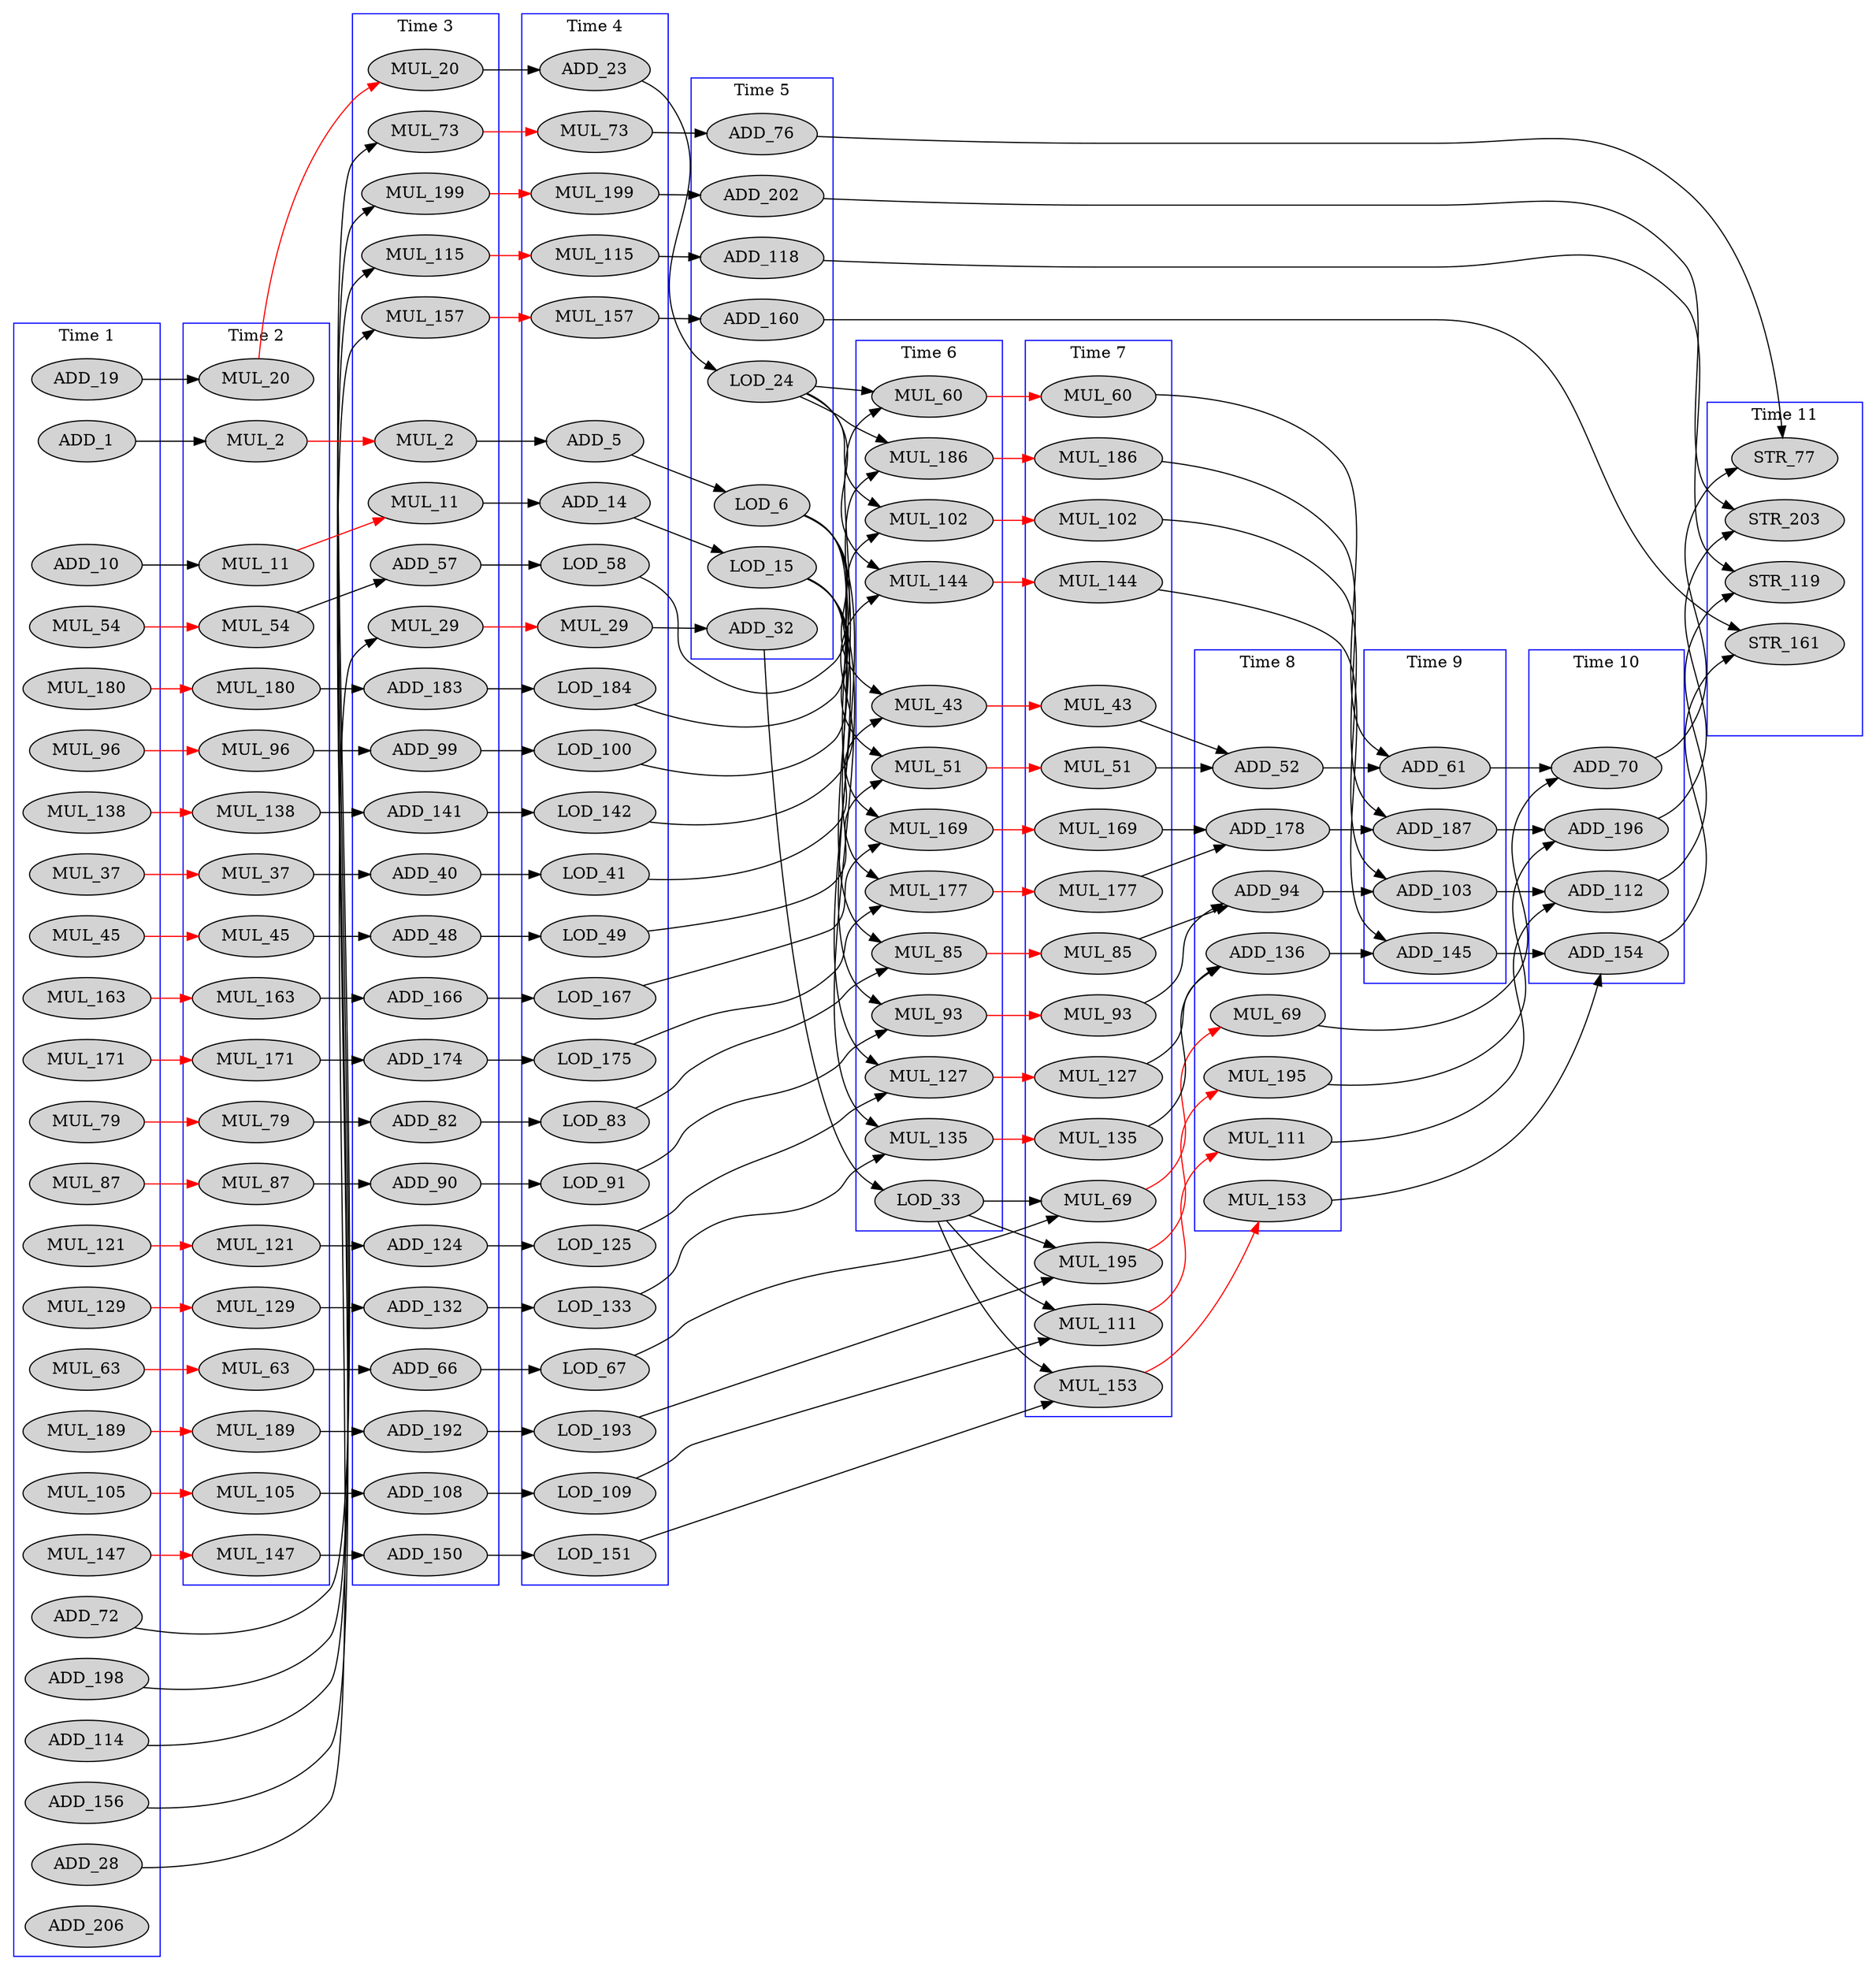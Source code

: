 digraph matmul_dfg__3 {
  rankdir = LR;
  newrank="true"
  subgraph cluster_1 {
    rank=same;
    node [style=filled];
    label = "Time 1";
    color = blue;
    pseudo_1 [style=invis];
    ADD_1
    ADD_10
    ADD_19
    ADD_28
    MUL_37_0 [label=MUL_37]
    MUL_45_0 [label=MUL_45]
    MUL_54_0 [label=MUL_54]
    MUL_63_0 [label=MUL_63]
    ADD_72
    MUL_79_0 [label=MUL_79]
    MUL_87_0 [label=MUL_87]
    MUL_96_0 [label=MUL_96]
    MUL_105_0 [label=MUL_105]
    ADD_114
    MUL_121_0 [label=MUL_121]
    MUL_129_0 [label=MUL_129]
    MUL_138_0 [label=MUL_138]
    MUL_147_0 [label=MUL_147]
    ADD_156
    MUL_163_0 [label=MUL_163]
    MUL_171_0 [label=MUL_171]
    MUL_180_0 [label=MUL_180]
    MUL_189_0 [label=MUL_189]
    ADD_198
    ADD_206
  }
  subgraph cluster_2 {
    rank=same;
    node [style=filled];
    label = "Time 2";
    color = blue;
    pseudo_2 [style=invis];
    MUL_2_0 [label=MUL_2]
    MUL_11_0 [label=MUL_11]
    MUL_20_0 [label=MUL_20]
    MUL_37_1 [label=MUL_37]
    MUL_45_1 [label=MUL_45]
    MUL_54_1 [label=MUL_54]
    MUL_63_1 [label=MUL_63]
    MUL_79_1 [label=MUL_79]
    MUL_87_1 [label=MUL_87]
    MUL_96_1 [label=MUL_96]
    MUL_105_1 [label=MUL_105]
    MUL_121_1 [label=MUL_121]
    MUL_129_1 [label=MUL_129]
    MUL_138_1 [label=MUL_138]
    MUL_147_1 [label=MUL_147]
    MUL_163_1 [label=MUL_163]
    MUL_171_1 [label=MUL_171]
    MUL_180_1 [label=MUL_180]
    MUL_189_1 [label=MUL_189]
  }
  subgraph cluster_3 {
    rank=same;
    node [style=filled];
    label = "Time 3";
    color = blue;
    pseudo_3 [style=invis];
    MUL_2_1 [label=MUL_2]
    MUL_11_1 [label=MUL_11]
    MUL_20_1 [label=MUL_20]
    MUL_29_0 [label=MUL_29]
    ADD_40
    ADD_48
    ADD_57
    ADD_66
    MUL_73_0 [label=MUL_73]
    ADD_82
    ADD_90
    ADD_99
    ADD_108
    MUL_115_0 [label=MUL_115]
    ADD_124
    ADD_132
    ADD_141
    ADD_150
    MUL_157_0 [label=MUL_157]
    ADD_166
    ADD_174
    ADD_183
    ADD_192
    MUL_199_0 [label=MUL_199]
  }
  subgraph cluster_4 {
    rank=same;
    node [style=filled];
    label = "Time 4";
    color = blue;
    pseudo_4 [style=invis];
    ADD_5
    ADD_14
    ADD_23
    MUL_29_1 [label=MUL_29]
    LOD_41
    LOD_49
    LOD_58
    LOD_67
    MUL_73_1 [label=MUL_73]
    LOD_83
    LOD_91
    LOD_100
    LOD_109
    MUL_115_1 [label=MUL_115]
    LOD_125
    LOD_133
    LOD_142
    LOD_151
    MUL_157_1 [label=MUL_157]
    LOD_167
    LOD_175
    LOD_184
    LOD_193
    MUL_199_1 [label=MUL_199]
  }
  subgraph cluster_5 {
    rank=same;
    node [style=filled];
    label = "Time 5";
    color = blue;
    pseudo_5 [style=invis];
    LOD_6
    LOD_15
    LOD_24
    ADD_32
    ADD_76
    ADD_118
    ADD_160
    ADD_202
  }
  subgraph cluster_6 {
    rank=same;
    node [style=filled];
    label = "Time 6";
    color = blue;
    pseudo_6 [style=invis];
    LOD_33
    MUL_43_0 [label=MUL_43]
    MUL_51_0 [label=MUL_51]
    MUL_60_0 [label=MUL_60]
    MUL_85_0 [label=MUL_85]
    MUL_93_0 [label=MUL_93]
    MUL_102_0 [label=MUL_102]
    MUL_127_0 [label=MUL_127]
    MUL_135_0 [label=MUL_135]
    MUL_144_0 [label=MUL_144]
    MUL_169_0 [label=MUL_169]
    MUL_177_0 [label=MUL_177]
    MUL_186_0 [label=MUL_186]
  }
  subgraph cluster_7 {
    rank=same;
    node [style=filled];
    label = "Time 7";
    color = blue;
    pseudo_7 [style=invis];
    MUL_43_1 [label=MUL_43]
    MUL_51_1 [label=MUL_51]
    MUL_60_1 [label=MUL_60]
    MUL_69_0 [label=MUL_69]
    MUL_85_1 [label=MUL_85]
    MUL_93_1 [label=MUL_93]
    MUL_102_1 [label=MUL_102]
    MUL_111_0 [label=MUL_111]
    MUL_127_1 [label=MUL_127]
    MUL_135_1 [label=MUL_135]
    MUL_144_1 [label=MUL_144]
    MUL_153_0 [label=MUL_153]
    MUL_169_1 [label=MUL_169]
    MUL_177_1 [label=MUL_177]
    MUL_186_1 [label=MUL_186]
    MUL_195_0 [label=MUL_195]
  }
  subgraph cluster_8 {
    rank=same;
    node [style=filled];
    label = "Time 8";
    color = blue;
    pseudo_8 [style=invis];
    ADD_52
    MUL_69_1 [label=MUL_69]
    ADD_94
    MUL_111_1 [label=MUL_111]
    ADD_136
    MUL_153_1 [label=MUL_153]
    ADD_178
    MUL_195_1 [label=MUL_195]
  }
  subgraph cluster_9 {
    rank=same;
    node [style=filled];
    label = "Time 9";
    color = blue;
    pseudo_9 [style=invis];
    ADD_61
    ADD_103
    ADD_145
    ADD_187
  }
  subgraph cluster_10 {
    rank=same;
    node [style=filled];
    label = "Time 10";
    color = blue;
    pseudo_10 [style=invis];
    ADD_70
    ADD_112
    ADD_154
    ADD_196
  }
  subgraph cluster_11 {
    rank=same;
    node [style=filled];
    label = "Time 11";
    color = blue;
    pseudo_11 [style=invis];
    STR_77
    STR_119
    STR_161
    STR_203
  }
    pseudo_1->pseudo_2 [style=invis];
    pseudo_2->pseudo_3 [style=invis];
    pseudo_3->pseudo_4 [style=invis];
    pseudo_4->pseudo_5 [style=invis];
    pseudo_5->pseudo_6 [style=invis];
    pseudo_6->pseudo_7 [style=invis];
    pseudo_7->pseudo_8 [style=invis];
    pseudo_8->pseudo_9 [style=invis];
    pseudo_9->pseudo_10 [style=invis];
    pseudo_10->pseudo_11 [style=invis];
    MUL_2_0 -> MUL_2_1 [color=red];
    MUL_11_0 -> MUL_11_1 [color=red];
    MUL_20_0 -> MUL_20_1 [color=red];
    MUL_29_0 -> MUL_29_1 [color=red];
    MUL_37_0 -> MUL_37_1 [color=red];
    MUL_43_0 -> MUL_43_1 [color=red];
    MUL_45_0 -> MUL_45_1 [color=red];
    MUL_51_0 -> MUL_51_1 [color=red];
    MUL_54_0 -> MUL_54_1 [color=red];
    MUL_60_0 -> MUL_60_1 [color=red];
    MUL_63_0 -> MUL_63_1 [color=red];
    MUL_69_0 -> MUL_69_1 [color=red];
    MUL_73_0 -> MUL_73_1 [color=red];
    MUL_79_0 -> MUL_79_1 [color=red];
    MUL_85_0 -> MUL_85_1 [color=red];
    MUL_87_0 -> MUL_87_1 [color=red];
    MUL_93_0 -> MUL_93_1 [color=red];
    MUL_96_0 -> MUL_96_1 [color=red];
    MUL_102_0 -> MUL_102_1 [color=red];
    MUL_105_0 -> MUL_105_1 [color=red];
    MUL_111_0 -> MUL_111_1 [color=red];
    MUL_115_0 -> MUL_115_1 [color=red];
    MUL_121_0 -> MUL_121_1 [color=red];
    MUL_127_0 -> MUL_127_1 [color=red];
    MUL_129_0 -> MUL_129_1 [color=red];
    MUL_135_0 -> MUL_135_1 [color=red];
    MUL_138_0 -> MUL_138_1 [color=red];
    MUL_144_0 -> MUL_144_1 [color=red];
    MUL_147_0 -> MUL_147_1 [color=red];
    MUL_153_0 -> MUL_153_1 [color=red];
    MUL_157_0 -> MUL_157_1 [color=red];
    MUL_163_0 -> MUL_163_1 [color=red];
    MUL_169_0 -> MUL_169_1 [color=red];
    MUL_171_0 -> MUL_171_1 [color=red];
    MUL_177_0 -> MUL_177_1 [color=red];
    MUL_180_0 -> MUL_180_1 [color=red];
    MUL_186_0 -> MUL_186_1 [color=red];
    MUL_189_0 -> MUL_189_1 [color=red];
    MUL_195_0 -> MUL_195_1 [color=red];
    MUL_199_0 -> MUL_199_1 [color=red];
    ADD_1 -> MUL_2_0 [ name = 1 ];
    MUL_2_1 -> ADD_5 [ name = 2 ];
    ADD_5 -> LOD_6 [ name = 3 ];
    LOD_6 -> MUL_43_0 [ name = 4 ];
    LOD_6 -> MUL_85_0 [ name = 5 ];
    LOD_6 -> MUL_127_0 [ name = 6 ];
    LOD_6 -> MUL_169_0 [ name = 7 ];
    ADD_10 -> MUL_11_0 [ name = 9 ];
    MUL_11_1 -> ADD_14 [ name = 10 ];
    ADD_14 -> LOD_15 [ name = 11 ];
    LOD_15 -> MUL_51_0 [ name = 12 ];
    LOD_15 -> MUL_93_0 [ name = 13 ];
    LOD_15 -> MUL_135_0 [ name = 14 ];
    LOD_15 -> MUL_177_0 [ name = 15 ];
    ADD_19 -> MUL_20_0 [ name = 17 ];
    MUL_20_1 -> ADD_23 [ name = 18 ];
    ADD_23 -> LOD_24 [ name = 19 ];
    LOD_24 -> MUL_60_0 [ name = 20 ];
    LOD_24 -> MUL_102_0 [ name = 21 ];
    LOD_24 -> MUL_144_0 [ name = 22 ];
    LOD_24 -> MUL_186_0 [ name = 23 ];
    ADD_28 -> MUL_29_0 [ name = 25 ];
    MUL_29_1 -> ADD_32 [ name = 26 ];
    ADD_32 -> LOD_33 [ name = 27 ];
    LOD_33 -> MUL_69_0 [ name = 28 ];
    LOD_33 -> MUL_111_0 [ name = 29 ];
    LOD_33 -> MUL_153_0 [ name = 30 ];
    LOD_33 -> MUL_195_0 [ name = 31 ];
    MUL_37_1 -> ADD_40 [ name = 33 ];
    ADD_40 -> LOD_41 [ name = 34 ];
    LOD_41 -> MUL_43_0 [ name = 35 ];
    MUL_43_1 -> ADD_52 [ name = 36 ];
    MUL_45_1 -> ADD_48 [ name = 38 ];
    ADD_48 -> LOD_49 [ name = 39 ];
    LOD_49 -> MUL_51_0 [ name = 40 ];
    MUL_51_1 -> ADD_52 [ name = 41 ];
    ADD_52 -> ADD_61 [ name = 42 ];
    MUL_54_1 -> ADD_57 [ name = 44 ];
    ADD_57 -> LOD_58 [ name = 45 ];
    LOD_58 -> MUL_60_0 [ name = 46 ];
    MUL_60_1 -> ADD_61 [ name = 47 ];
    ADD_61 -> ADD_70 [ name = 48 ];
    MUL_63_1 -> ADD_66 [ name = 50 ];
    ADD_66 -> LOD_67 [ name = 51 ];
    LOD_67 -> MUL_69_0 [ name = 52 ];
    MUL_69_1 -> ADD_70 [ name = 53 ];
    ADD_70 -> STR_77 [ name = 54 ];
    ADD_72 -> MUL_73_0 [ name = 56 ];
    MUL_73_1 -> ADD_76 [ name = 57 ];
    ADD_76 -> STR_77 [ name = 58 ];
    MUL_79_1 -> ADD_82 [ name = 60 ];
    ADD_82 -> LOD_83 [ name = 61 ];
    LOD_83 -> MUL_85_0 [ name = 62 ];
    MUL_85_1 -> ADD_94 [ name = 63 ];
    MUL_87_1 -> ADD_90 [ name = 65 ];
    ADD_90 -> LOD_91 [ name = 66 ];
    LOD_91 -> MUL_93_0 [ name = 67 ];
    MUL_93_1 -> ADD_94 [ name = 68 ];
    ADD_94 -> ADD_103 [ name = 69 ];
    MUL_96_1 -> ADD_99 [ name = 71 ];
    ADD_99 -> LOD_100 [ name = 72 ];
    LOD_100 -> MUL_102_0 [ name = 73 ];
    MUL_102_1 -> ADD_103 [ name = 74 ];
    ADD_103 -> ADD_112 [ name = 75 ];
    MUL_105_1 -> ADD_108 [ name = 77 ];
    ADD_108 -> LOD_109 [ name = 78 ];
    LOD_109 -> MUL_111_0 [ name = 79 ];
    MUL_111_1 -> ADD_112 [ name = 80 ];
    ADD_112 -> STR_119 [ name = 81 ];
    ADD_114 -> MUL_115_0 [ name = 83 ];
    MUL_115_1 -> ADD_118 [ name = 84 ];
    ADD_118 -> STR_119 [ name = 85 ];
    MUL_121_1 -> ADD_124 [ name = 87 ];
    ADD_124 -> LOD_125 [ name = 88 ];
    LOD_125 -> MUL_127_0 [ name = 89 ];
    MUL_127_1 -> ADD_136 [ name = 90 ];
    MUL_129_1 -> ADD_132 [ name = 92 ];
    ADD_132 -> LOD_133 [ name = 93 ];
    LOD_133 -> MUL_135_0 [ name = 94 ];
    MUL_135_1 -> ADD_136 [ name = 95 ];
    ADD_136 -> ADD_145 [ name = 96 ];
    MUL_138_1 -> ADD_141 [ name = 98 ];
    ADD_141 -> LOD_142 [ name = 99 ];
    LOD_142 -> MUL_144_0 [ name = 100 ];
    MUL_144_1 -> ADD_145 [ name = 101 ];
    ADD_145 -> ADD_154 [ name = 102 ];
    MUL_147_1 -> ADD_150 [ name = 104 ];
    ADD_150 -> LOD_151 [ name = 105 ];
    LOD_151 -> MUL_153_0 [ name = 106 ];
    MUL_153_1 -> ADD_154 [ name = 107 ];
    ADD_154 -> STR_161 [ name = 108 ];
    ADD_156 -> MUL_157_0 [ name = 110 ];
    MUL_157_1 -> ADD_160 [ name = 111 ];
    ADD_160 -> STR_161 [ name = 112 ];
    MUL_163_1 -> ADD_166 [ name = 114 ];
    ADD_166 -> LOD_167 [ name = 115 ];
    LOD_167 -> MUL_169_0 [ name = 116 ];
    MUL_169_1 -> ADD_178 [ name = 117 ];
    MUL_171_1 -> ADD_174 [ name = 119 ];
    ADD_174 -> LOD_175 [ name = 120 ];
    LOD_175 -> MUL_177_0 [ name = 121 ];
    MUL_177_1 -> ADD_178 [ name = 122 ];
    ADD_178 -> ADD_187 [ name = 123 ];
    MUL_180_1 -> ADD_183 [ name = 125 ];
    ADD_183 -> LOD_184 [ name = 126 ];
    LOD_184 -> MUL_186_0 [ name = 127 ];
    MUL_186_1 -> ADD_187 [ name = 128 ];
    ADD_187 -> ADD_196 [ name = 129 ];
    MUL_189_1 -> ADD_192 [ name = 131 ];
    ADD_192 -> LOD_193 [ name = 132 ];
    LOD_193 -> MUL_195_0 [ name = 133 ];
    MUL_195_1 -> ADD_196 [ name = 134 ];
    ADD_196 -> STR_203 [ name = 135 ];
    ADD_198 -> MUL_199_0 [ name = 137 ];
    MUL_199_1 -> ADD_202 [ name = 138 ];
    ADD_202 -> STR_203 [ name = 139 ];
}